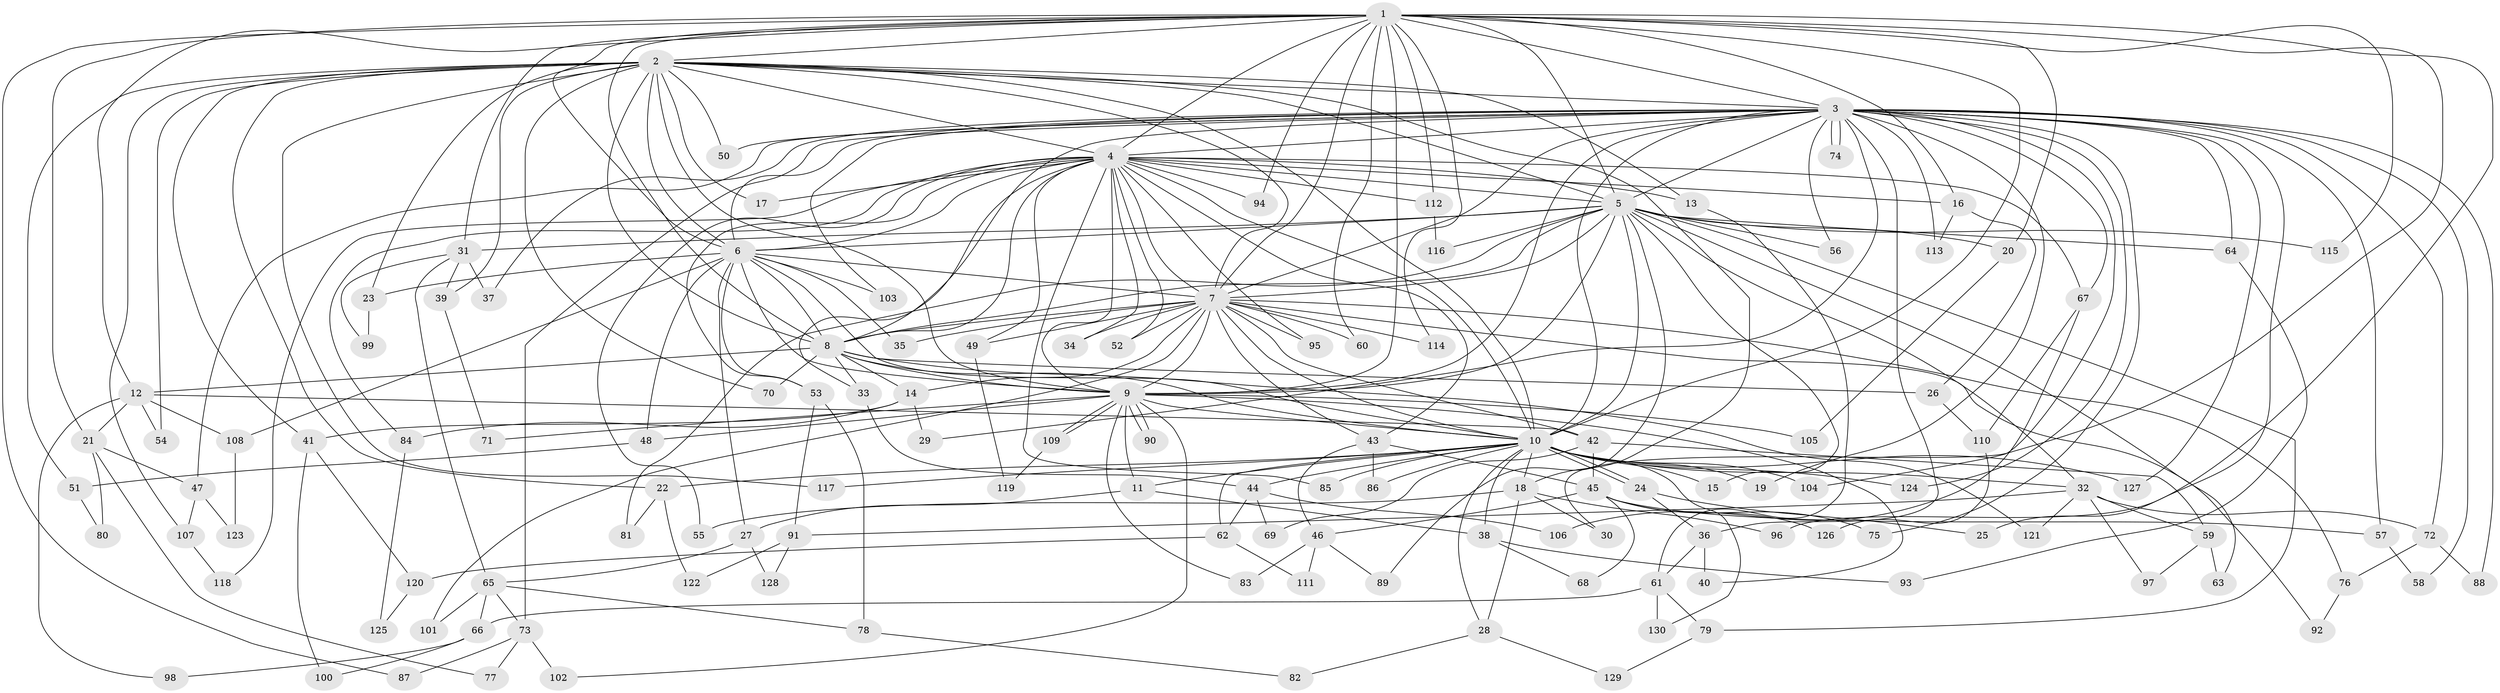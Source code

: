 // coarse degree distribution, {25: 0.02, 20: 0.01, 42: 0.01, 24: 0.01, 19: 0.02, 13: 0.01, 9: 0.02, 3: 0.14, 6: 0.06, 2: 0.51, 5: 0.06, 4: 0.12, 7: 0.01}
// Generated by graph-tools (version 1.1) at 2025/51/02/27/25 19:51:47]
// undirected, 130 vertices, 285 edges
graph export_dot {
graph [start="1"]
  node [color=gray90,style=filled];
  1;
  2;
  3;
  4;
  5;
  6;
  7;
  8;
  9;
  10;
  11;
  12;
  13;
  14;
  15;
  16;
  17;
  18;
  19;
  20;
  21;
  22;
  23;
  24;
  25;
  26;
  27;
  28;
  29;
  30;
  31;
  32;
  33;
  34;
  35;
  36;
  37;
  38;
  39;
  40;
  41;
  42;
  43;
  44;
  45;
  46;
  47;
  48;
  49;
  50;
  51;
  52;
  53;
  54;
  55;
  56;
  57;
  58;
  59;
  60;
  61;
  62;
  63;
  64;
  65;
  66;
  67;
  68;
  69;
  70;
  71;
  72;
  73;
  74;
  75;
  76;
  77;
  78;
  79;
  80;
  81;
  82;
  83;
  84;
  85;
  86;
  87;
  88;
  89;
  90;
  91;
  92;
  93;
  94;
  95;
  96;
  97;
  98;
  99;
  100;
  101;
  102;
  103;
  104;
  105;
  106;
  107;
  108;
  109;
  110;
  111;
  112;
  113;
  114;
  115;
  116;
  117;
  118;
  119;
  120;
  121;
  122;
  123;
  124;
  125;
  126;
  127;
  128;
  129;
  130;
  1 -- 2;
  1 -- 3;
  1 -- 4;
  1 -- 5;
  1 -- 6;
  1 -- 7;
  1 -- 8;
  1 -- 9;
  1 -- 10;
  1 -- 12;
  1 -- 16;
  1 -- 20;
  1 -- 21;
  1 -- 30;
  1 -- 31;
  1 -- 60;
  1 -- 87;
  1 -- 94;
  1 -- 96;
  1 -- 112;
  1 -- 114;
  1 -- 115;
  2 -- 3;
  2 -- 4;
  2 -- 5;
  2 -- 6;
  2 -- 7;
  2 -- 8;
  2 -- 9;
  2 -- 10;
  2 -- 13;
  2 -- 17;
  2 -- 18;
  2 -- 22;
  2 -- 23;
  2 -- 39;
  2 -- 41;
  2 -- 50;
  2 -- 51;
  2 -- 54;
  2 -- 70;
  2 -- 107;
  2 -- 117;
  3 -- 4;
  3 -- 5;
  3 -- 6;
  3 -- 7;
  3 -- 8;
  3 -- 9;
  3 -- 10;
  3 -- 19;
  3 -- 25;
  3 -- 29;
  3 -- 36;
  3 -- 37;
  3 -- 47;
  3 -- 50;
  3 -- 56;
  3 -- 57;
  3 -- 58;
  3 -- 64;
  3 -- 67;
  3 -- 72;
  3 -- 73;
  3 -- 74;
  3 -- 74;
  3 -- 75;
  3 -- 88;
  3 -- 103;
  3 -- 104;
  3 -- 113;
  3 -- 124;
  3 -- 127;
  4 -- 5;
  4 -- 6;
  4 -- 7;
  4 -- 8;
  4 -- 9;
  4 -- 10;
  4 -- 13;
  4 -- 16;
  4 -- 17;
  4 -- 33;
  4 -- 34;
  4 -- 43;
  4 -- 49;
  4 -- 52;
  4 -- 53;
  4 -- 55;
  4 -- 67;
  4 -- 84;
  4 -- 85;
  4 -- 94;
  4 -- 95;
  4 -- 112;
  4 -- 118;
  5 -- 6;
  5 -- 7;
  5 -- 8;
  5 -- 9;
  5 -- 10;
  5 -- 15;
  5 -- 20;
  5 -- 31;
  5 -- 32;
  5 -- 56;
  5 -- 63;
  5 -- 64;
  5 -- 79;
  5 -- 81;
  5 -- 89;
  5 -- 115;
  5 -- 116;
  6 -- 7;
  6 -- 8;
  6 -- 9;
  6 -- 10;
  6 -- 23;
  6 -- 27;
  6 -- 35;
  6 -- 48;
  6 -- 53;
  6 -- 103;
  6 -- 108;
  7 -- 8;
  7 -- 9;
  7 -- 10;
  7 -- 14;
  7 -- 34;
  7 -- 35;
  7 -- 42;
  7 -- 43;
  7 -- 49;
  7 -- 52;
  7 -- 60;
  7 -- 76;
  7 -- 92;
  7 -- 95;
  7 -- 101;
  7 -- 114;
  8 -- 9;
  8 -- 10;
  8 -- 12;
  8 -- 14;
  8 -- 26;
  8 -- 33;
  8 -- 70;
  8 -- 121;
  9 -- 10;
  9 -- 11;
  9 -- 40;
  9 -- 48;
  9 -- 71;
  9 -- 83;
  9 -- 90;
  9 -- 90;
  9 -- 102;
  9 -- 105;
  9 -- 109;
  9 -- 109;
  10 -- 11;
  10 -- 15;
  10 -- 18;
  10 -- 19;
  10 -- 22;
  10 -- 24;
  10 -- 24;
  10 -- 28;
  10 -- 32;
  10 -- 38;
  10 -- 44;
  10 -- 62;
  10 -- 85;
  10 -- 86;
  10 -- 104;
  10 -- 117;
  10 -- 124;
  10 -- 127;
  10 -- 130;
  11 -- 27;
  11 -- 38;
  12 -- 21;
  12 -- 42;
  12 -- 54;
  12 -- 98;
  12 -- 108;
  13 -- 61;
  14 -- 29;
  14 -- 41;
  14 -- 84;
  16 -- 26;
  16 -- 113;
  18 -- 28;
  18 -- 30;
  18 -- 55;
  18 -- 96;
  20 -- 105;
  21 -- 47;
  21 -- 77;
  21 -- 80;
  22 -- 81;
  22 -- 122;
  23 -- 99;
  24 -- 25;
  24 -- 36;
  26 -- 110;
  27 -- 65;
  27 -- 128;
  28 -- 82;
  28 -- 129;
  31 -- 37;
  31 -- 39;
  31 -- 65;
  31 -- 99;
  32 -- 59;
  32 -- 72;
  32 -- 91;
  32 -- 97;
  32 -- 121;
  33 -- 44;
  36 -- 40;
  36 -- 61;
  38 -- 68;
  38 -- 93;
  39 -- 71;
  41 -- 100;
  41 -- 120;
  42 -- 45;
  42 -- 59;
  42 -- 69;
  43 -- 45;
  43 -- 46;
  43 -- 86;
  44 -- 62;
  44 -- 69;
  44 -- 106;
  45 -- 46;
  45 -- 57;
  45 -- 68;
  45 -- 75;
  45 -- 126;
  46 -- 83;
  46 -- 89;
  46 -- 111;
  47 -- 107;
  47 -- 123;
  48 -- 51;
  49 -- 119;
  51 -- 80;
  53 -- 78;
  53 -- 91;
  57 -- 58;
  59 -- 63;
  59 -- 97;
  61 -- 66;
  61 -- 79;
  61 -- 130;
  62 -- 111;
  62 -- 120;
  64 -- 93;
  65 -- 66;
  65 -- 73;
  65 -- 78;
  65 -- 101;
  66 -- 98;
  66 -- 100;
  67 -- 106;
  67 -- 110;
  72 -- 76;
  72 -- 88;
  73 -- 77;
  73 -- 87;
  73 -- 102;
  76 -- 92;
  78 -- 82;
  79 -- 129;
  84 -- 125;
  91 -- 122;
  91 -- 128;
  107 -- 118;
  108 -- 123;
  109 -- 119;
  110 -- 126;
  112 -- 116;
  120 -- 125;
}
